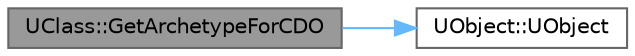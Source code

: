 digraph "UClass::GetArchetypeForCDO"
{
 // INTERACTIVE_SVG=YES
 // LATEX_PDF_SIZE
  bgcolor="transparent";
  edge [fontname=Helvetica,fontsize=10,labelfontname=Helvetica,labelfontsize=10];
  node [fontname=Helvetica,fontsize=10,shape=box,height=0.2,width=0.4];
  rankdir="LR";
  Node1 [id="Node000001",label="UClass::GetArchetypeForCDO",height=0.2,width=0.4,color="gray40", fillcolor="grey60", style="filled", fontcolor="black",tooltip="Returns archetype object for CDO."];
  Node1 -> Node2 [id="edge1_Node000001_Node000002",color="steelblue1",style="solid",tooltip=" "];
  Node2 [id="Node000002",label="UObject::UObject",height=0.2,width=0.4,color="grey40", fillcolor="white", style="filled",URL="$df/def/classUObject.html#ae1e8afb0b1117edf494eab22aea37761",tooltip="Default constructor."];
}
